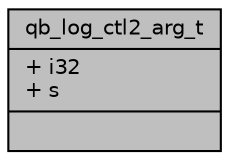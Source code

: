 digraph "qb_log_ctl2_arg_t"
{
  edge [fontname="Helvetica",fontsize="10",labelfontname="Helvetica",labelfontsize="10"];
  node [fontname="Helvetica",fontsize="10",shape=record];
  Node1 [label="{qb_log_ctl2_arg_t\n|+ i32\l+ s\l|}",height=0.2,width=0.4,color="black", fillcolor="grey75", style="filled" fontcolor="black"];
}
